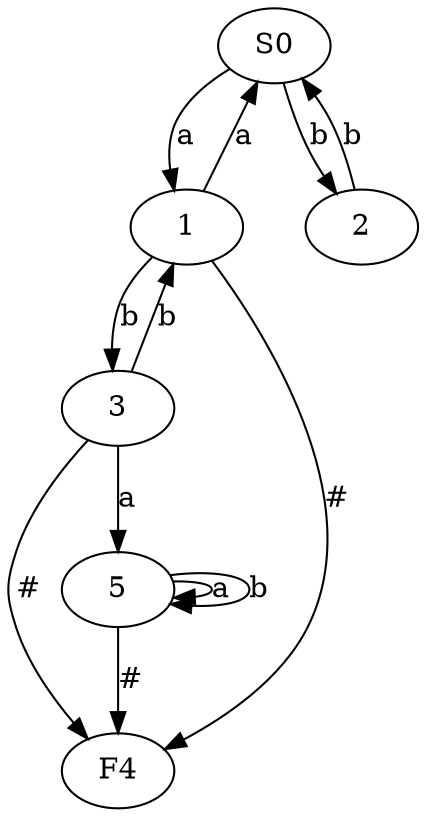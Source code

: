 digraph G {
0 [label=S0];
1 [label=1];
2 [label=2];
3 [label=3];
4 [label=F4];
5 [label=5];
0->1  [label=a];
0->2  [label=b];
1->0  [label=a];
1->3  [label=b];
1->4  [label="#"];
2->0  [label=b];
3->5  [label=a];
3->1  [label=b];
3->4  [label="#"];
5->5  [label=a];
5->5  [label=b];
5->4  [label="#"];
}
